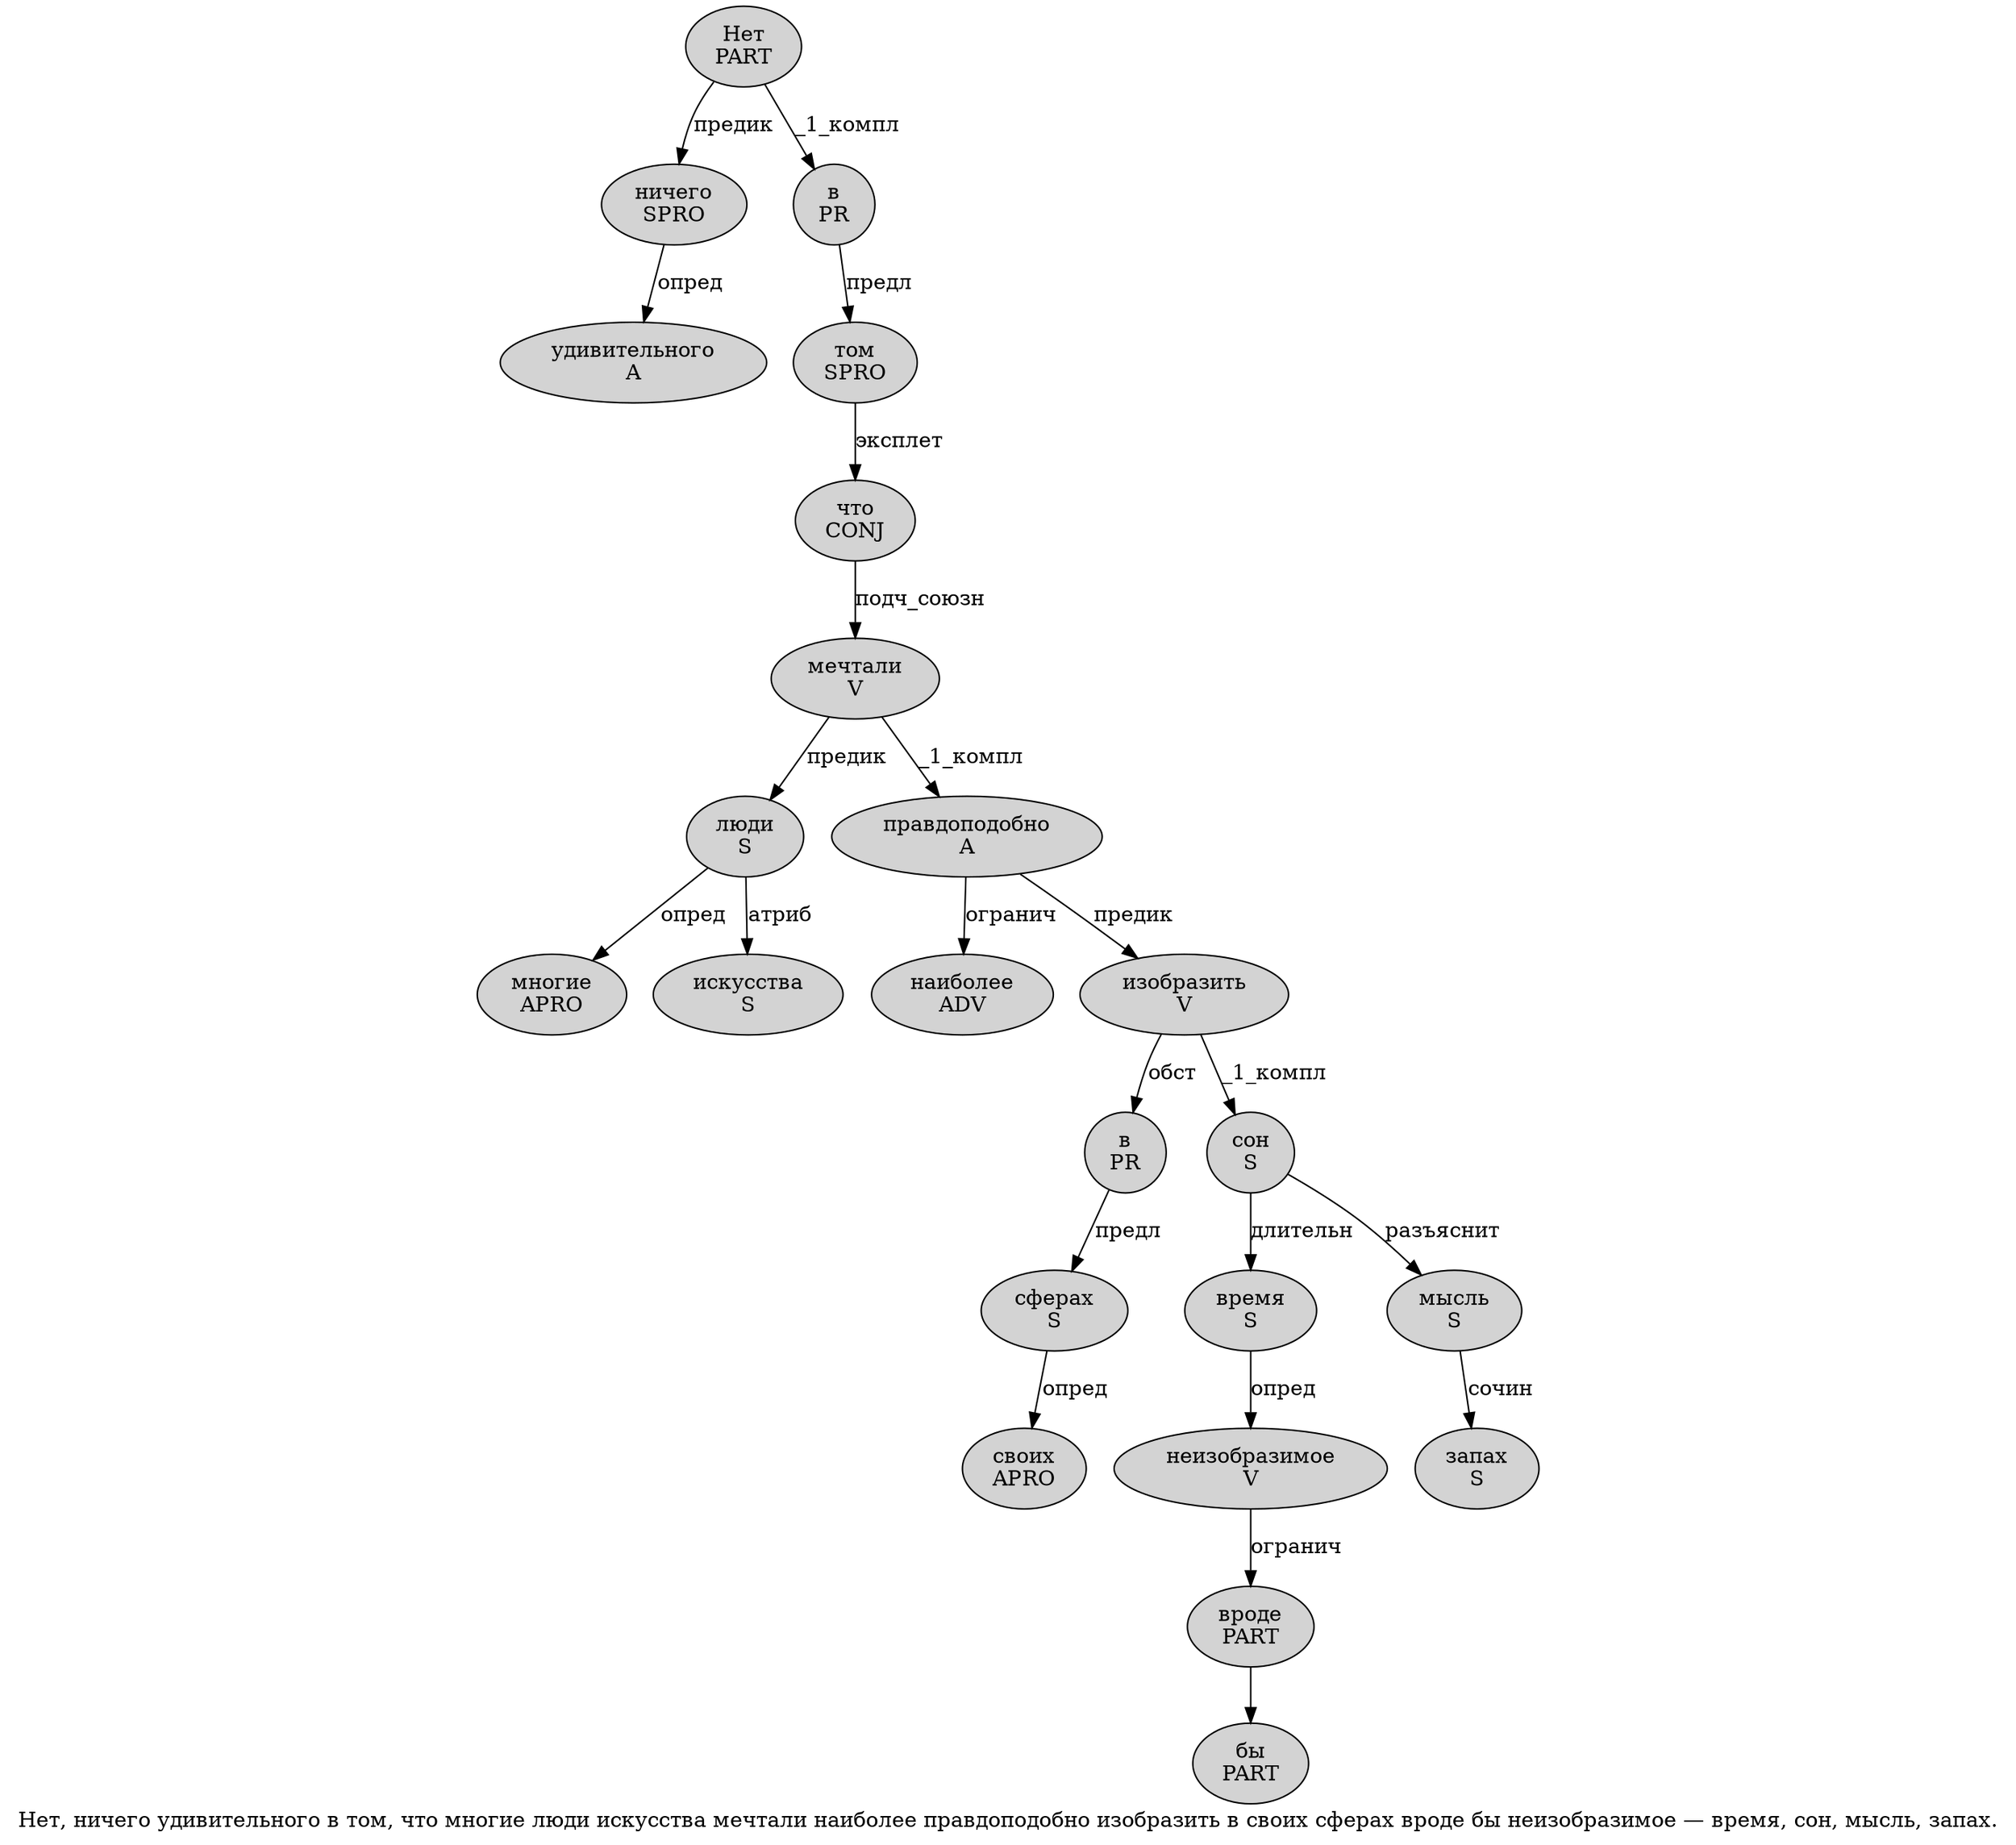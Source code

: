 digraph SENTENCE_2075 {
	graph [label="Нет, ничего удивительного в том, что многие люди искусства мечтали наиболее правдоподобно изобразить в своих сферах вроде бы неизобразимое — время, сон, мысль, запах."]
	node [style=filled]
		0 [label="Нет
PART" color="" fillcolor=lightgray penwidth=1 shape=ellipse]
		2 [label="ничего
SPRO" color="" fillcolor=lightgray penwidth=1 shape=ellipse]
		3 [label="удивительного
A" color="" fillcolor=lightgray penwidth=1 shape=ellipse]
		4 [label="в
PR" color="" fillcolor=lightgray penwidth=1 shape=ellipse]
		5 [label="том
SPRO" color="" fillcolor=lightgray penwidth=1 shape=ellipse]
		7 [label="что
CONJ" color="" fillcolor=lightgray penwidth=1 shape=ellipse]
		8 [label="многие
APRO" color="" fillcolor=lightgray penwidth=1 shape=ellipse]
		9 [label="люди
S" color="" fillcolor=lightgray penwidth=1 shape=ellipse]
		10 [label="искусства
S" color="" fillcolor=lightgray penwidth=1 shape=ellipse]
		11 [label="мечтали
V" color="" fillcolor=lightgray penwidth=1 shape=ellipse]
		12 [label="наиболее
ADV" color="" fillcolor=lightgray penwidth=1 shape=ellipse]
		13 [label="правдоподобно
A" color="" fillcolor=lightgray penwidth=1 shape=ellipse]
		14 [label="изобразить
V" color="" fillcolor=lightgray penwidth=1 shape=ellipse]
		15 [label="в
PR" color="" fillcolor=lightgray penwidth=1 shape=ellipse]
		16 [label="своих
APRO" color="" fillcolor=lightgray penwidth=1 shape=ellipse]
		17 [label="сферах
S" color="" fillcolor=lightgray penwidth=1 shape=ellipse]
		18 [label="вроде
PART" color="" fillcolor=lightgray penwidth=1 shape=ellipse]
		19 [label="бы
PART" color="" fillcolor=lightgray penwidth=1 shape=ellipse]
		20 [label="неизобразимое
V" color="" fillcolor=lightgray penwidth=1 shape=ellipse]
		22 [label="время
S" color="" fillcolor=lightgray penwidth=1 shape=ellipse]
		24 [label="сон
S" color="" fillcolor=lightgray penwidth=1 shape=ellipse]
		26 [label="мысль
S" color="" fillcolor=lightgray penwidth=1 shape=ellipse]
		28 [label="запах
S" color="" fillcolor=lightgray penwidth=1 shape=ellipse]
			18 -> 19
			0 -> 2 [label="предик"]
			0 -> 4 [label="_1_компл"]
			5 -> 7 [label="эксплет"]
			9 -> 8 [label="опред"]
			9 -> 10 [label="атриб"]
			17 -> 16 [label="опред"]
			4 -> 5 [label="предл"]
			24 -> 22 [label="длительн"]
			24 -> 26 [label="разъяснит"]
			26 -> 28 [label="сочин"]
			7 -> 11 [label="подч_союзн"]
			14 -> 15 [label="обст"]
			14 -> 24 [label="_1_компл"]
			22 -> 20 [label="опред"]
			11 -> 9 [label="предик"]
			11 -> 13 [label="_1_компл"]
			13 -> 12 [label="огранич"]
			13 -> 14 [label="предик"]
			20 -> 18 [label="огранич"]
			15 -> 17 [label="предл"]
			2 -> 3 [label="опред"]
}